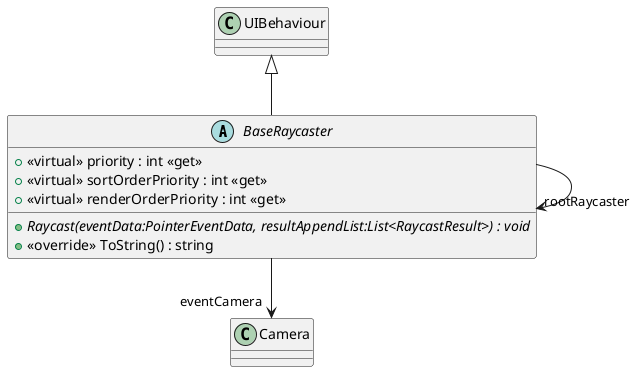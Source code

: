 @startuml
abstract class BaseRaycaster {
    + {abstract} Raycast(eventData:PointerEventData, resultAppendList:List<RaycastResult>) : void
    + <<virtual>> priority : int <<get>>
    + <<virtual>> sortOrderPriority : int <<get>>
    + <<virtual>> renderOrderPriority : int <<get>>
    + <<override>> ToString() : string
}
UIBehaviour <|-- BaseRaycaster
BaseRaycaster --> "eventCamera" Camera
BaseRaycaster --> "rootRaycaster" BaseRaycaster
@enduml
